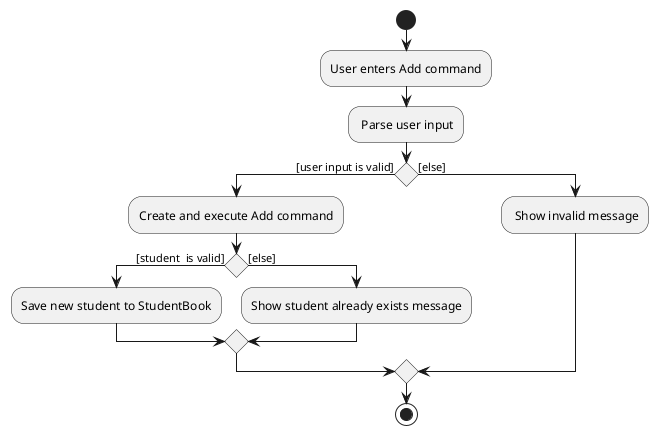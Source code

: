 @startuml
start
:User enters Add command;
: Parse user input;

'Since the beta syntax does not support placing the condition outside the
'diamond we place it as the true branch instead.

if () then ([user input is valid])
    :Create and execute Add command;
    if () then ([student  is valid])
        :Save new student to StudentBook;
    else ([else])
        :Show student already exists message;
    endif
else ([else])
    : Show invalid message;
endif
stop
@enduml
